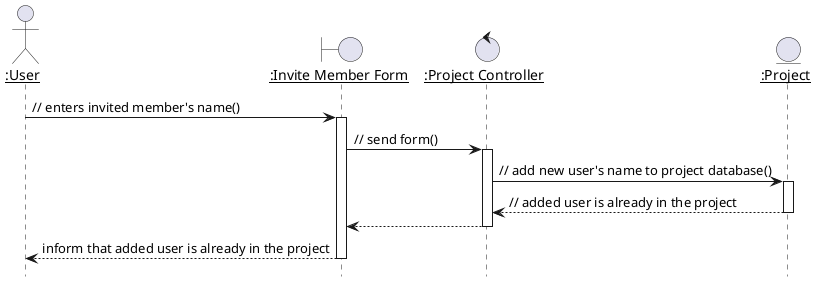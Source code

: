 @startuml
hide footbox
autoactivate on
skinparam sequenceParticipant underline
actor ":User" as usr
boundary ":Invite Member Form" as form
control ":Project Controller" as ctl
entity ":Project" as db_prj

usr -> form : // enters invited member's name()
form -> ctl : // send form()
ctl -> db_prj : // add new user's name to project database()
ctl <-- db_prj : // added user is already in the project
form <-- ctl
usr <-- form : inform that added user is already in the project
@enduml